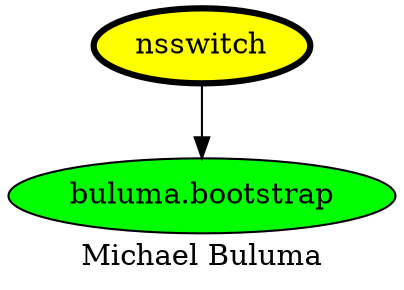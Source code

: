 digraph PhiloDilemma {
  label = "Michael Buluma" ;
  overlap=false
  {
    "nsswitch" [fillcolor=yellow style=filled penwidth=3]
    "buluma.bootstrap" [fillcolor=green style=filled]
  }
  "nsswitch" -> "buluma.bootstrap"
}
